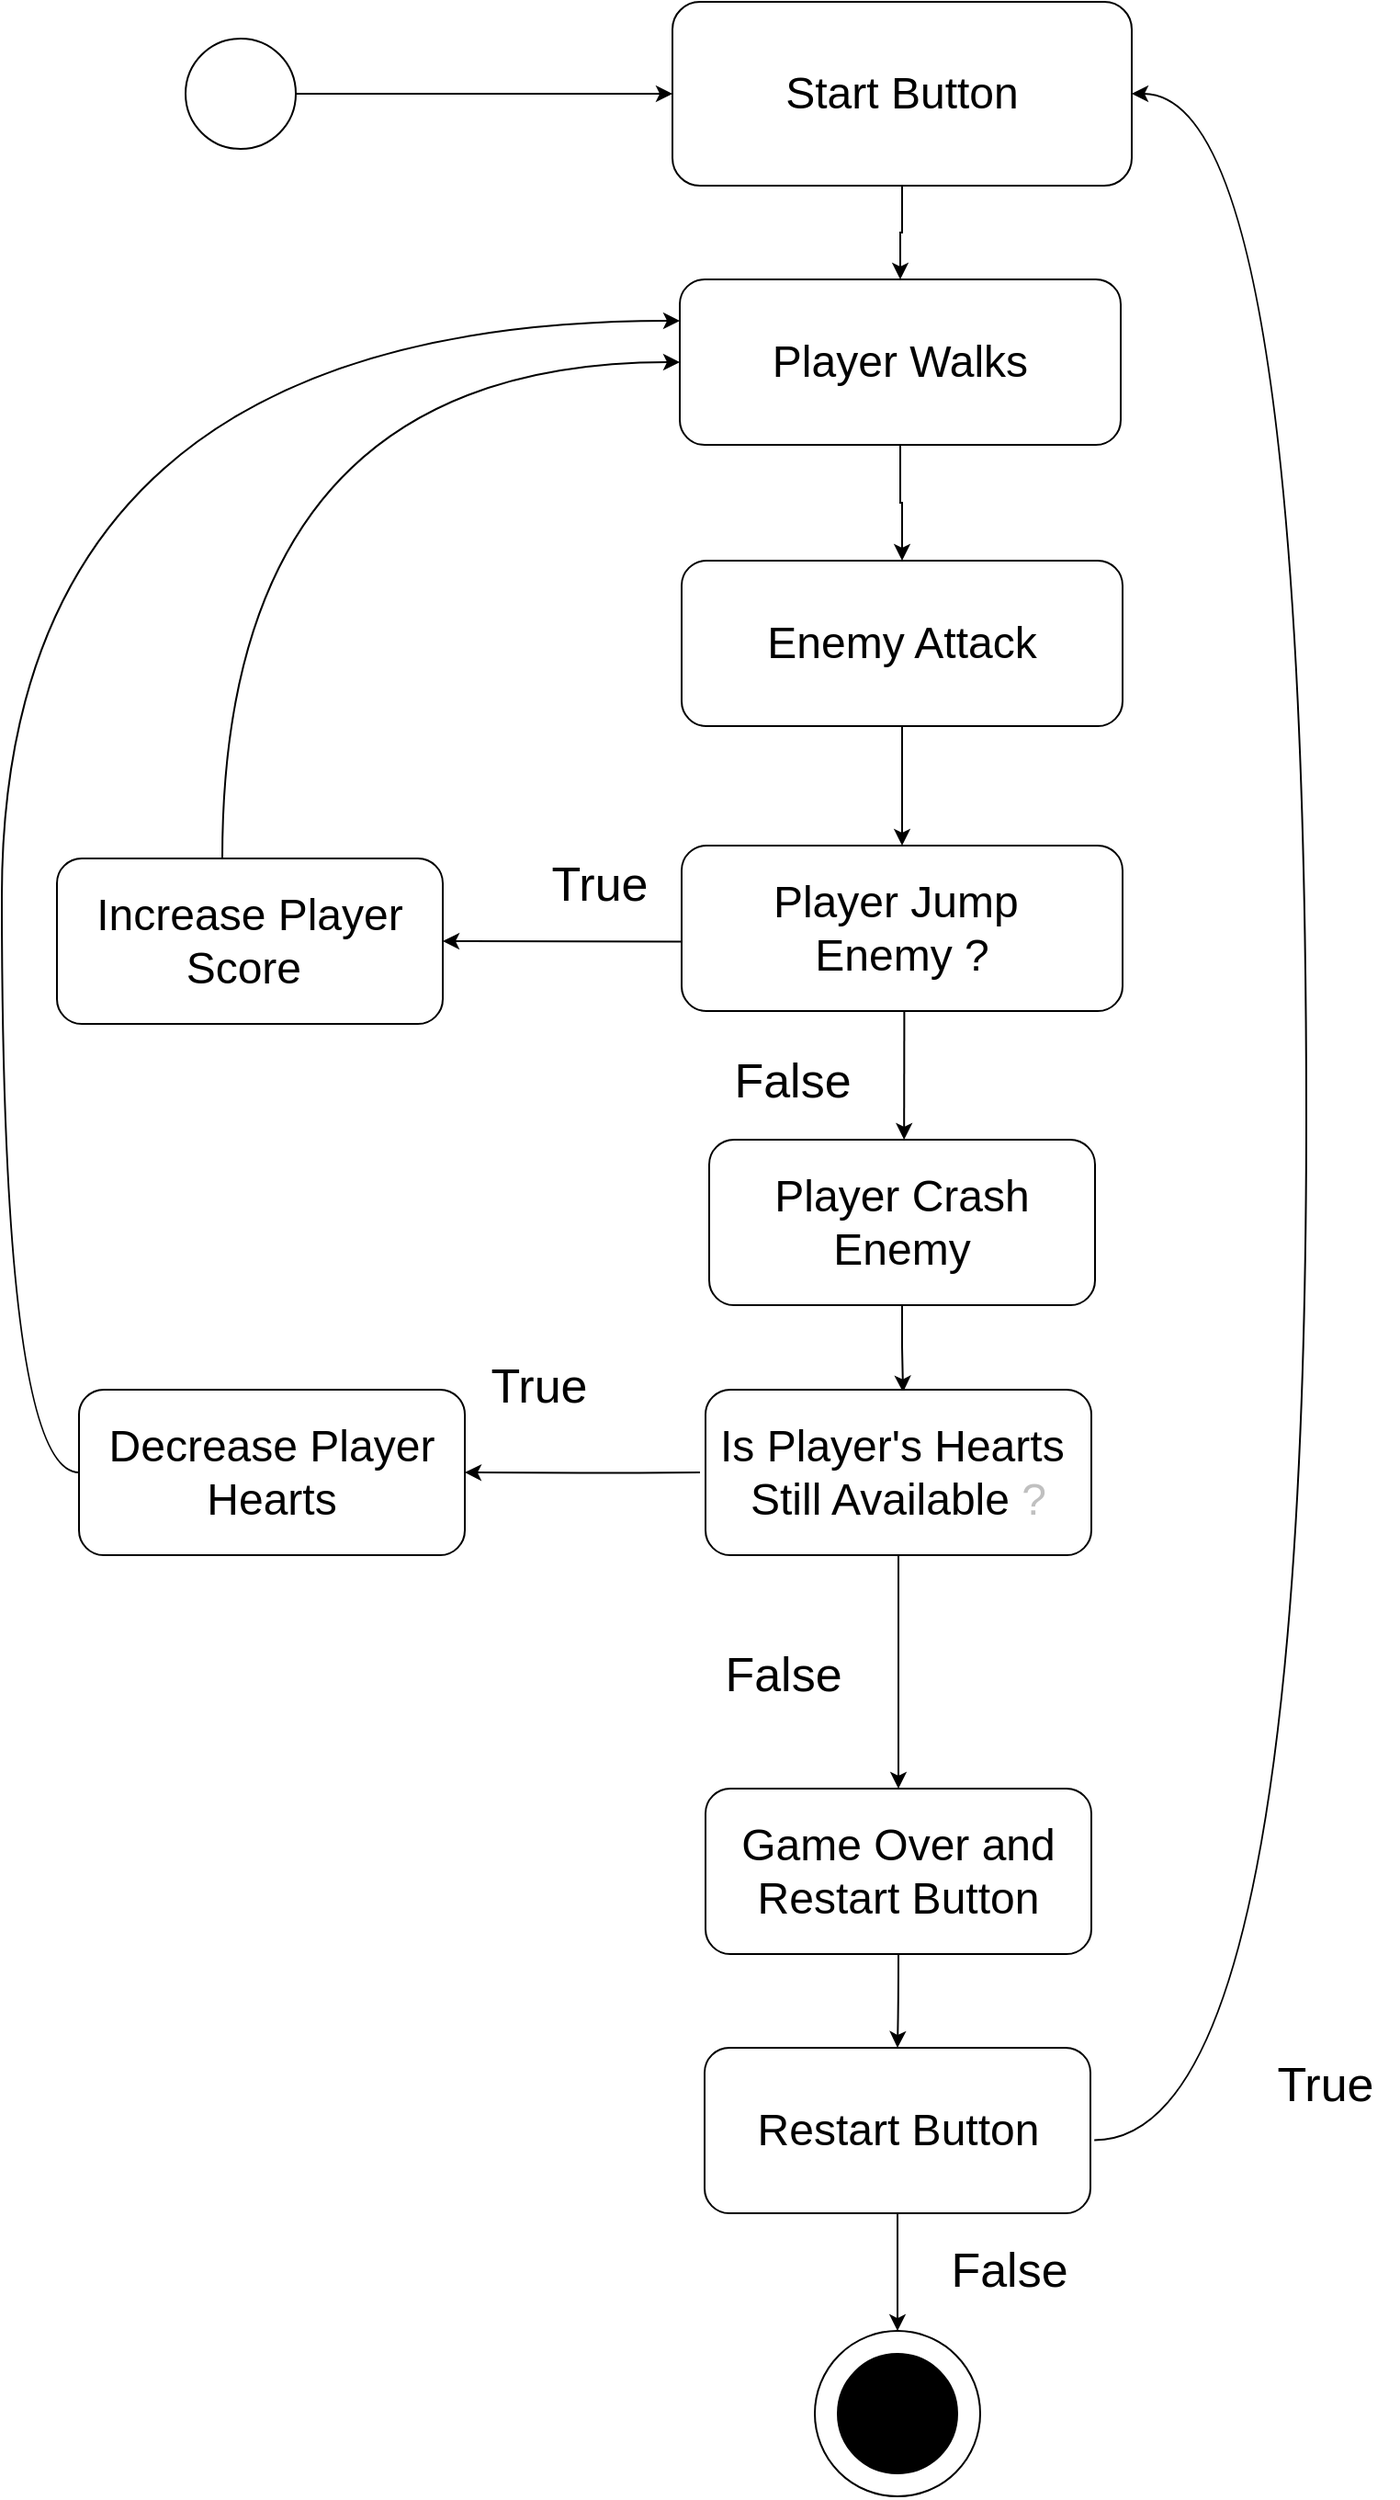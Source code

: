 <mxfile version="27.0.9" pages="3">
  <diagram id="T16PAVgMD9fqnAMJHyoN" name="State Diagrams">
    <mxGraphModel dx="1840" dy="1138" grid="1" gridSize="10" guides="1" tooltips="1" connect="1" arrows="1" fold="1" page="0" pageScale="1" pageWidth="850" pageHeight="1100" math="0" shadow="0">
      <root>
        <mxCell id="0" />
        <mxCell id="1" parent="0" />
        <mxCell id="FSPYU60QLCUDP6EqwfmJ-58" style="edgeStyle=orthogonalEdgeStyle;rounded=0;orthogonalLoop=1;jettySize=auto;html=1;" parent="1" source="FSPYU60QLCUDP6EqwfmJ-42" target="FSPYU60QLCUDP6EqwfmJ-43" edge="1">
          <mxGeometry relative="1" as="geometry" />
        </mxCell>
        <mxCell id="FSPYU60QLCUDP6EqwfmJ-42" value="" style="ellipse;html=1;" parent="1" vertex="1">
          <mxGeometry x="570" y="750" width="60" height="60" as="geometry" />
        </mxCell>
        <mxCell id="FSPYU60QLCUDP6EqwfmJ-60" style="edgeStyle=orthogonalEdgeStyle;rounded=0;orthogonalLoop=1;jettySize=auto;html=1;" parent="1" source="FSPYU60QLCUDP6EqwfmJ-43" target="FSPYU60QLCUDP6EqwfmJ-45" edge="1">
          <mxGeometry relative="1" as="geometry" />
        </mxCell>
        <mxCell id="FSPYU60QLCUDP6EqwfmJ-43" value="&lt;font style=&quot;font-size: 24px;&quot;&gt;Start Button&lt;/font&gt;" style="rounded=1;whiteSpace=wrap;html=1;" parent="1" vertex="1">
          <mxGeometry x="835" y="730" width="250" height="100" as="geometry" />
        </mxCell>
        <mxCell id="FSPYU60QLCUDP6EqwfmJ-61" style="edgeStyle=orthogonalEdgeStyle;rounded=0;orthogonalLoop=1;jettySize=auto;html=1;" parent="1" source="FSPYU60QLCUDP6EqwfmJ-45" target="FSPYU60QLCUDP6EqwfmJ-46" edge="1">
          <mxGeometry relative="1" as="geometry" />
        </mxCell>
        <mxCell id="FSPYU60QLCUDP6EqwfmJ-45" value="&lt;font style=&quot;font-size: 24px;&quot;&gt;Player Walks&lt;/font&gt;" style="rounded=1;whiteSpace=wrap;html=1;" parent="1" vertex="1">
          <mxGeometry x="839" y="881" width="240" height="90" as="geometry" />
        </mxCell>
        <mxCell id="FSPYU60QLCUDP6EqwfmJ-90" style="edgeStyle=orthogonalEdgeStyle;curved=1;rounded=0;orthogonalLoop=1;jettySize=auto;html=1;entryX=0.5;entryY=0;entryDx=0;entryDy=0;" parent="1" source="FSPYU60QLCUDP6EqwfmJ-46" target="20Vrr0Z5wNa73pxblmch-1" edge="1">
          <mxGeometry relative="1" as="geometry">
            <mxPoint x="960" y="1170" as="targetPoint" />
          </mxGeometry>
        </mxCell>
        <mxCell id="FSPYU60QLCUDP6EqwfmJ-46" value="&lt;font style=&quot;font-size: 24px;&quot;&gt;Enemy Attack&lt;/font&gt;" style="rounded=1;whiteSpace=wrap;html=1;" parent="1" vertex="1">
          <mxGeometry x="840" y="1034" width="240" height="90" as="geometry" />
        </mxCell>
        <mxCell id="FSPYU60QLCUDP6EqwfmJ-64" style="edgeStyle=orthogonalEdgeStyle;rounded=0;orthogonalLoop=1;jettySize=auto;html=1;entryX=0.512;entryY=0.015;entryDx=0;entryDy=0;entryPerimeter=0;" parent="1" source="FSPYU60QLCUDP6EqwfmJ-47" target="20Vrr0Z5wNa73pxblmch-4" edge="1">
          <mxGeometry relative="1" as="geometry">
            <mxPoint x="959" y="1496" as="targetPoint" />
          </mxGeometry>
        </mxCell>
        <mxCell id="FSPYU60QLCUDP6EqwfmJ-47" value="&lt;font style=&quot;font-size: 24px;&quot;&gt;Player Crash Enemy&lt;/font&gt;" style="rounded=1;whiteSpace=wrap;html=1;" parent="1" vertex="1">
          <mxGeometry x="855" y="1349" width="210" height="90" as="geometry" />
        </mxCell>
        <mxCell id="FSPYU60QLCUDP6EqwfmJ-68" style="edgeStyle=orthogonalEdgeStyle;curved=1;rounded=0;orthogonalLoop=1;jettySize=auto;html=1;entryX=0;entryY=0.5;entryDx=0;entryDy=0;" parent="1" source="FSPYU60QLCUDP6EqwfmJ-50" target="FSPYU60QLCUDP6EqwfmJ-45" edge="1">
          <mxGeometry relative="1" as="geometry">
            <Array as="points">
              <mxPoint x="590" y="926" />
            </Array>
          </mxGeometry>
        </mxCell>
        <mxCell id="FSPYU60QLCUDP6EqwfmJ-50" value="&lt;span style=&quot;font-size: 24px;&quot;&gt;Increase Player Score&amp;nbsp;&lt;/span&gt;" style="rounded=1;whiteSpace=wrap;html=1;" parent="1" vertex="1">
          <mxGeometry x="500" y="1196" width="210" height="90" as="geometry" />
        </mxCell>
        <mxCell id="FSPYU60QLCUDP6EqwfmJ-70" style="edgeStyle=orthogonalEdgeStyle;curved=1;rounded=0;orthogonalLoop=1;jettySize=auto;html=1;entryX=0;entryY=0.25;entryDx=0;entryDy=0;exitX=0;exitY=0.5;exitDx=0;exitDy=0;" parent="1" source="FSPYU60QLCUDP6EqwfmJ-51" target="FSPYU60QLCUDP6EqwfmJ-45" edge="1">
          <mxGeometry relative="1" as="geometry">
            <Array as="points">
              <mxPoint x="470" y="1530" />
              <mxPoint x="470" y="903" />
            </Array>
          </mxGeometry>
        </mxCell>
        <mxCell id="FSPYU60QLCUDP6EqwfmJ-51" value="&lt;span style=&quot;font-size: 24px;&quot;&gt;Decrease Player Hearts&lt;/span&gt;" style="rounded=1;whiteSpace=wrap;html=1;" parent="1" vertex="1">
          <mxGeometry x="512" y="1485" width="210" height="90" as="geometry" />
        </mxCell>
        <mxCell id="FSPYU60QLCUDP6EqwfmJ-78" style="edgeStyle=orthogonalEdgeStyle;curved=1;rounded=0;orthogonalLoop=1;jettySize=auto;html=1;" parent="1" source="FSPYU60QLCUDP6EqwfmJ-52" target="20Vrr0Z5wNa73pxblmch-5" edge="1">
          <mxGeometry relative="1" as="geometry">
            <mxPoint x="959" y="1843" as="targetPoint" />
          </mxGeometry>
        </mxCell>
        <mxCell id="FSPYU60QLCUDP6EqwfmJ-52" value="&lt;span style=&quot;font-size: 24px;&quot;&gt;Game Over and Restart Button&lt;/span&gt;" style="rounded=1;whiteSpace=wrap;html=1;" parent="1" vertex="1">
          <mxGeometry x="853" y="1702" width="210" height="90" as="geometry" />
        </mxCell>
        <mxCell id="FSPYU60QLCUDP6EqwfmJ-65" style="edgeStyle=orthogonalEdgeStyle;rounded=0;orthogonalLoop=1;jettySize=auto;html=1;exitX=0.5;exitY=1;exitDx=0;exitDy=0;" parent="1" source="20Vrr0Z5wNa73pxblmch-4" target="FSPYU60QLCUDP6EqwfmJ-52" edge="1">
          <mxGeometry relative="1" as="geometry">
            <mxPoint x="959" y="1620" as="sourcePoint" />
          </mxGeometry>
        </mxCell>
        <mxCell id="FSPYU60QLCUDP6EqwfmJ-66" style="edgeStyle=orthogonalEdgeStyle;curved=1;rounded=0;orthogonalLoop=1;jettySize=auto;html=1;entryX=1;entryY=0.5;entryDx=0;entryDy=0;" parent="1" target="FSPYU60QLCUDP6EqwfmJ-51" edge="1">
          <mxGeometry relative="1" as="geometry">
            <mxPoint x="850" y="1530" as="sourcePoint" />
          </mxGeometry>
        </mxCell>
        <mxCell id="FSPYU60QLCUDP6EqwfmJ-73" value="" style="ellipse;html=1;" parent="1" vertex="1">
          <mxGeometry x="912.5" y="1997.04" width="90" height="90" as="geometry" />
        </mxCell>
        <mxCell id="FSPYU60QLCUDP6EqwfmJ-74" value="" style="ellipse;fillColor=strokeColor;html=1;" parent="1" vertex="1">
          <mxGeometry x="925" y="2009.54" width="65" height="65" as="geometry" />
        </mxCell>
        <mxCell id="FSPYU60QLCUDP6EqwfmJ-77" style="edgeStyle=orthogonalEdgeStyle;curved=1;rounded=0;orthogonalLoop=1;jettySize=auto;html=1;entryX=1;entryY=0.5;entryDx=0;entryDy=0;exitX=1.01;exitY=0.558;exitDx=0;exitDy=0;exitPerimeter=0;" parent="1" source="20Vrr0Z5wNa73pxblmch-5" target="FSPYU60QLCUDP6EqwfmJ-43" edge="1">
          <mxGeometry relative="1" as="geometry">
            <Array as="points">
              <mxPoint x="1180" y="1893" />
              <mxPoint x="1180" y="780" />
            </Array>
            <mxPoint x="1105" y="1974" as="sourcePoint" />
          </mxGeometry>
        </mxCell>
        <mxCell id="FSPYU60QLCUDP6EqwfmJ-79" style="edgeStyle=orthogonalEdgeStyle;curved=1;rounded=0;orthogonalLoop=1;jettySize=auto;html=1;entryX=0.5;entryY=0;entryDx=0;entryDy=0;exitX=0.5;exitY=1;exitDx=0;exitDy=0;" parent="1" source="20Vrr0Z5wNa73pxblmch-5" target="FSPYU60QLCUDP6EqwfmJ-73" edge="1">
          <mxGeometry relative="1" as="geometry">
            <mxPoint x="959.077" y="1944.0" as="sourcePoint" />
          </mxGeometry>
        </mxCell>
        <mxCell id="FSPYU60QLCUDP6EqwfmJ-81" value="True" style="text;html=1;align=center;verticalAlign=middle;resizable=0;points=[];autosize=1;strokeColor=none;fillColor=none;fontSize=26;" parent="1" vertex="1">
          <mxGeometry x="1150" y="1843" width="80" height="40" as="geometry" />
        </mxCell>
        <mxCell id="FSPYU60QLCUDP6EqwfmJ-82" value="False" style="text;html=1;align=center;verticalAlign=middle;resizable=0;points=[];autosize=1;strokeColor=none;fillColor=none;fontSize=26;" parent="1" vertex="1">
          <mxGeometry x="973" y="1944.04" width="90" height="40" as="geometry" />
        </mxCell>
        <mxCell id="FSPYU60QLCUDP6EqwfmJ-83" value="True" style="text;html=1;align=center;verticalAlign=middle;resizable=0;points=[];autosize=1;strokeColor=none;fillColor=none;fontSize=26;" parent="1" vertex="1">
          <mxGeometry x="722" y="1463" width="80" height="40" as="geometry" />
        </mxCell>
        <mxCell id="FSPYU60QLCUDP6EqwfmJ-84" value="False" style="text;html=1;align=center;verticalAlign=middle;resizable=0;points=[];autosize=1;strokeColor=none;fillColor=none;fontSize=26;" parent="1" vertex="1">
          <mxGeometry x="850" y="1620" width="90" height="40" as="geometry" />
        </mxCell>
        <mxCell id="FSPYU60QLCUDP6EqwfmJ-91" style="edgeStyle=orthogonalEdgeStyle;curved=1;rounded=0;orthogonalLoop=1;jettySize=auto;html=1;exitX=0.505;exitY=1.001;exitDx=0;exitDy=0;exitPerimeter=0;" parent="1" edge="1" source="20Vrr0Z5wNa73pxblmch-1">
          <mxGeometry relative="1" as="geometry">
            <mxPoint x="959.077" y="1309.957" as="sourcePoint" />
            <mxPoint x="961.077" y="1349" as="targetPoint" />
            <Array as="points">
              <mxPoint x="961" y="1310" />
              <mxPoint x="961" y="1310" />
            </Array>
          </mxGeometry>
        </mxCell>
        <mxCell id="FSPYU60QLCUDP6EqwfmJ-92" style="edgeStyle=orthogonalEdgeStyle;curved=1;rounded=0;orthogonalLoop=1;jettySize=auto;html=1;exitX=0.003;exitY=0.581;exitDx=0;exitDy=0;exitPerimeter=0;" parent="1" source="20Vrr0Z5wNa73pxblmch-1" target="FSPYU60QLCUDP6EqwfmJ-50" edge="1">
          <mxGeometry relative="1" as="geometry">
            <mxPoint x="835" y="1240" as="sourcePoint" />
          </mxGeometry>
        </mxCell>
        <mxCell id="FSPYU60QLCUDP6EqwfmJ-93" value="True" style="text;html=1;align=center;verticalAlign=middle;resizable=0;points=[];autosize=1;strokeColor=none;fillColor=none;fontSize=26;" parent="1" vertex="1">
          <mxGeometry x="755" y="1190" width="80" height="40" as="geometry" />
        </mxCell>
        <mxCell id="FSPYU60QLCUDP6EqwfmJ-94" value="False" style="text;html=1;align=center;verticalAlign=middle;resizable=0;points=[];autosize=1;strokeColor=none;fillColor=none;fontSize=26;" parent="1" vertex="1">
          <mxGeometry x="855" y="1297" width="90" height="40" as="geometry" />
        </mxCell>
        <mxCell id="20Vrr0Z5wNa73pxblmch-1" value="&lt;span style=&quot;font-size: 24px;&quot;&gt;Player Jump&amp;nbsp;&lt;/span&gt;&lt;div&gt;&lt;span style=&quot;font-size: 24px;&quot;&gt;Enemy ?&lt;/span&gt;&lt;/div&gt;" style="rounded=1;whiteSpace=wrap;html=1;" vertex="1" parent="1">
          <mxGeometry x="840" y="1189" width="240" height="90" as="geometry" />
        </mxCell>
        <mxCell id="20Vrr0Z5wNa73pxblmch-4" value="&lt;span style=&quot;font-size: 24px;&quot;&gt;Is Player&#39;s Hearts&amp;nbsp;&lt;/span&gt;&lt;div&gt;&lt;span style=&quot;font-size: 24px;&quot;&gt;Still Available&lt;/span&gt;&lt;span style=&quot;color: rgb(192, 192, 192); font-size: 24px; background-color: transparent;&quot;&gt;&amp;nbsp;?&lt;/span&gt;&lt;/div&gt;" style="rounded=1;whiteSpace=wrap;html=1;" vertex="1" parent="1">
          <mxGeometry x="853" y="1485" width="210" height="90" as="geometry" />
        </mxCell>
        <mxCell id="20Vrr0Z5wNa73pxblmch-5" value="&lt;span style=&quot;font-size: 24px;&quot;&gt;Restart Button&lt;/span&gt;" style="rounded=1;whiteSpace=wrap;html=1;" vertex="1" parent="1">
          <mxGeometry x="852.5" y="1843" width="210" height="90" as="geometry" />
        </mxCell>
      </root>
    </mxGraphModel>
  </diagram>
  <diagram id="iEk0Q3Eqa8m4GMeRP_Q_" name="Diagram Context">
    <mxGraphModel dx="1744" dy="1323" grid="1" gridSize="10" guides="1" tooltips="1" connect="1" arrows="1" fold="1" page="0" pageScale="1" pageWidth="850" pageHeight="1100" math="0" shadow="0">
      <root>
        <mxCell id="0" />
        <mxCell id="1" parent="0" />
        <mxCell id="yoN1Pa8hM3IIy74HRjsv-6" style="edgeStyle=orthogonalEdgeStyle;rounded=0;orthogonalLoop=1;jettySize=auto;html=1;entryX=0.5;entryY=0;entryDx=0;entryDy=0;" edge="1" parent="1" source="yoN1Pa8hM3IIy74HRjsv-1" target="yoN1Pa8hM3IIy74HRjsv-3">
          <mxGeometry relative="1" as="geometry">
            <Array as="points">
              <mxPoint x="230" y="30" />
              <mxPoint x="430" y="30" />
            </Array>
          </mxGeometry>
        </mxCell>
        <mxCell id="yoN1Pa8hM3IIy74HRjsv-7" style="edgeStyle=orthogonalEdgeStyle;rounded=0;orthogonalLoop=1;jettySize=auto;html=1;entryX=0.25;entryY=1;entryDx=0;entryDy=0;" edge="1" parent="1" source="yoN1Pa8hM3IIy74HRjsv-1" target="yoN1Pa8hM3IIy74HRjsv-2">
          <mxGeometry relative="1" as="geometry">
            <mxPoint x="210" y="245" as="targetPoint" />
            <Array as="points">
              <mxPoint x="210" y="220" />
              <mxPoint x="-40" y="220" />
            </Array>
          </mxGeometry>
        </mxCell>
        <mxCell id="yoN1Pa8hM3IIy74HRjsv-16" style="edgeStyle=orthogonalEdgeStyle;rounded=0;orthogonalLoop=1;jettySize=auto;html=1;entryX=0.25;entryY=0;entryDx=0;entryDy=0;" edge="1" parent="1" source="yoN1Pa8hM3IIy74HRjsv-1" target="yoN1Pa8hM3IIy74HRjsv-2">
          <mxGeometry relative="1" as="geometry">
            <mxPoint x="210" y="-23" as="targetPoint" />
            <Array as="points">
              <mxPoint x="210" y="20" />
              <mxPoint x="-40" y="20" />
            </Array>
          </mxGeometry>
        </mxCell>
        <mxCell id="yoN1Pa8hM3IIy74HRjsv-1" value="0&amp;nbsp;&lt;div&gt;Actulia Game&amp;nbsp;&lt;/div&gt;&lt;div&gt;P5JS Base&lt;/div&gt;" style="ellipse;whiteSpace=wrap;html=1;aspect=fixed;" vertex="1" parent="1">
          <mxGeometry x="160" y="70" width="100" height="100" as="geometry" />
        </mxCell>
        <mxCell id="yoN1Pa8hM3IIy74HRjsv-2" value="Player" style="rounded=0;whiteSpace=wrap;html=1;" vertex="1" parent="1">
          <mxGeometry x="-70" y="90" width="120" height="60" as="geometry" />
        </mxCell>
        <mxCell id="yoN1Pa8hM3IIy74HRjsv-3" value="Enemy" style="rounded=0;whiteSpace=wrap;html=1;" vertex="1" parent="1">
          <mxGeometry x="370" y="90" width="120" height="60" as="geometry" />
        </mxCell>
        <mxCell id="yoN1Pa8hM3IIy74HRjsv-8" style="edgeStyle=orthogonalEdgeStyle;rounded=0;orthogonalLoop=1;jettySize=auto;html=1;entryX=0.27;entryY=0.97;entryDx=0;entryDy=0;entryPerimeter=0;" edge="1" parent="1" source="yoN1Pa8hM3IIy74HRjsv-2" target="yoN1Pa8hM3IIy74HRjsv-1">
          <mxGeometry relative="1" as="geometry">
            <Array as="points">
              <mxPoint x="-10" y="190" />
              <mxPoint x="187" y="190" />
            </Array>
          </mxGeometry>
        </mxCell>
        <mxCell id="yoN1Pa8hM3IIy74HRjsv-9" style="edgeStyle=orthogonalEdgeStyle;rounded=0;orthogonalLoop=1;jettySize=auto;html=1;entryX=0.71;entryY=0.97;entryDx=0;entryDy=0;entryPerimeter=0;" edge="1" parent="1" source="yoN1Pa8hM3IIy74HRjsv-3" target="yoN1Pa8hM3IIy74HRjsv-1">
          <mxGeometry relative="1" as="geometry">
            <Array as="points">
              <mxPoint x="430" y="200" />
              <mxPoint x="231" y="200" />
            </Array>
          </mxGeometry>
        </mxCell>
        <mxCell id="yoN1Pa8hM3IIy74HRjsv-11" value="Attack Player" style="text;html=1;align=left;verticalAlign=middle;resizable=0;points=[];autosize=1;strokeColor=none;fillColor=none;" vertex="1" parent="1">
          <mxGeometry x="290" y="170" width="90" height="30" as="geometry" />
        </mxCell>
        <mxCell id="yoN1Pa8hM3IIy74HRjsv-12" value="Jump Enemy" style="text;html=1;align=center;verticalAlign=middle;resizable=0;points=[];autosize=1;strokeColor=none;fillColor=none;" vertex="1" parent="1">
          <mxGeometry x="280" y="30" width="90" height="30" as="geometry" />
        </mxCell>
        <mxCell id="yoN1Pa8hM3IIy74HRjsv-13" value="Increase Score" style="text;html=1;align=right;verticalAlign=middle;resizable=0;points=[];autosize=1;strokeColor=none;fillColor=none;" vertex="1" parent="1">
          <mxGeometry x="10" y="190" width="100" height="30" as="geometry" />
        </mxCell>
        <mxCell id="yoN1Pa8hM3IIy74HRjsv-14" value="Jump Enemy" style="text;html=1;align=center;verticalAlign=middle;resizable=0;points=[];autosize=1;strokeColor=none;fillColor=none;" vertex="1" parent="1">
          <mxGeometry x="20" y="160" width="90" height="30" as="geometry" />
        </mxCell>
        <mxCell id="yoN1Pa8hM3IIy74HRjsv-17" value="Decrease Heart" style="text;html=1;align=center;verticalAlign=middle;resizable=0;points=[];autosize=1;strokeColor=none;fillColor=none;" vertex="1" parent="1">
          <mxGeometry x="30" y="-10" width="110" height="30" as="geometry" />
        </mxCell>
        <mxCell id="NUV8uvSSPO-n9mqTAKex-1" style="edgeStyle=orthogonalEdgeStyle;rounded=0;orthogonalLoop=1;jettySize=auto;html=1;entryX=0.27;entryY=0.05;entryDx=0;entryDy=0;entryPerimeter=0;" edge="1" parent="1" source="yoN1Pa8hM3IIy74HRjsv-2" target="yoN1Pa8hM3IIy74HRjsv-1">
          <mxGeometry relative="1" as="geometry">
            <Array as="points">
              <mxPoint x="-10" y="60" />
              <mxPoint x="187" y="60" />
            </Array>
          </mxGeometry>
        </mxCell>
        <mxCell id="NUV8uvSSPO-n9mqTAKex-3" value="Walk to Enemy" style="text;html=1;align=center;verticalAlign=middle;resizable=0;points=[];autosize=1;strokeColor=none;fillColor=none;" vertex="1" parent="1">
          <mxGeometry x="20" y="30" width="100" height="30" as="geometry" />
        </mxCell>
      </root>
    </mxGraphModel>
  </diagram>
  <diagram id="UmjiGsebAxLek2AVR1Ag" name="Data Flow Diagram">
    <mxGraphModel dx="1034" dy="1110" grid="1" gridSize="10" guides="1" tooltips="1" connect="1" arrows="1" fold="1" page="0" pageScale="1" pageWidth="850" pageHeight="1100" math="0" shadow="0">
      <root>
        <mxCell id="0" />
        <mxCell id="1" parent="0" />
        <mxCell id="pyFGrYPpcZ132LdNJAXB-23" style="edgeStyle=orthogonalEdgeStyle;rounded=0;orthogonalLoop=1;jettySize=auto;html=1;entryX=0;entryY=0.5;entryDx=0;entryDy=0;" edge="1" parent="1" source="B4j9bbEWpDl9m789sNPX-6" target="pyFGrYPpcZ132LdNJAXB-18">
          <mxGeometry relative="1" as="geometry" />
        </mxCell>
        <mxCell id="B4j9bbEWpDl9m789sNPX-6" value="Player" style="rounded=0;whiteSpace=wrap;html=1;" vertex="1" parent="1">
          <mxGeometry x="30" y="60" width="120" height="60" as="geometry" />
        </mxCell>
        <mxCell id="pyFGrYPpcZ132LdNJAXB-29" style="edgeStyle=orthogonalEdgeStyle;rounded=0;orthogonalLoop=1;jettySize=auto;html=1;entryX=1;entryY=0.5;entryDx=0;entryDy=0;" edge="1" parent="1" source="B4j9bbEWpDl9m789sNPX-7" target="pyFGrYPpcZ132LdNJAXB-28">
          <mxGeometry relative="1" as="geometry" />
        </mxCell>
        <mxCell id="B4j9bbEWpDl9m789sNPX-7" value="Enemy" style="rounded=0;whiteSpace=wrap;html=1;" vertex="1" parent="1">
          <mxGeometry x="610" y="60" width="120" height="60" as="geometry" />
        </mxCell>
        <mxCell id="B4j9bbEWpDl9m789sNPX-12" value="crash with enemy" style="text;html=1;align=center;verticalAlign=middle;resizable=0;points=[];autosize=1;strokeColor=none;fillColor=none;" vertex="1" parent="1">
          <mxGeometry x="515" y="-20" width="120" height="30" as="geometry" />
        </mxCell>
        <mxCell id="B4j9bbEWpDl9m789sNPX-13" value="Increase Score" style="text;html=1;align=right;verticalAlign=middle;resizable=0;points=[];autosize=1;strokeColor=none;fillColor=none;" vertex="1" parent="1">
          <mxGeometry x="350" y="220" width="100" height="30" as="geometry" />
        </mxCell>
        <mxCell id="B4j9bbEWpDl9m789sNPX-15" value="Decrease Heart" style="text;html=1;align=center;verticalAlign=middle;resizable=0;points=[];autosize=1;strokeColor=none;fillColor=none;" vertex="1" parent="1">
          <mxGeometry x="340" y="-60" width="110" height="30" as="geometry" />
        </mxCell>
        <mxCell id="B4j9bbEWpDl9m789sNPX-16" value="DS Heart" style="html=1;dashed=0;whiteSpace=wrap;shape=partialRectangle;right=0;left=0;" vertex="1" parent="1">
          <mxGeometry x="405" y="-100" width="100" height="30" as="geometry" />
        </mxCell>
        <mxCell id="B4j9bbEWpDl9m789sNPX-17" value="DS Score" style="html=1;dashed=0;whiteSpace=wrap;shape=partialRectangle;right=0;left=0;" vertex="1" parent="1">
          <mxGeometry x="420" y="260" width="100" height="30" as="geometry" />
        </mxCell>
        <mxCell id="pyFGrYPpcZ132LdNJAXB-22" style="edgeStyle=orthogonalEdgeStyle;rounded=0;orthogonalLoop=1;jettySize=auto;html=1;entryX=0;entryY=0.5;entryDx=0;entryDy=0;" edge="1" parent="1" source="pyFGrYPpcZ132LdNJAXB-18" target="pyFGrYPpcZ132LdNJAXB-19">
          <mxGeometry relative="1" as="geometry">
            <Array as="points">
              <mxPoint x="260" y="10" />
            </Array>
          </mxGeometry>
        </mxCell>
        <mxCell id="pyFGrYPpcZ132LdNJAXB-25" style="edgeStyle=orthogonalEdgeStyle;rounded=0;orthogonalLoop=1;jettySize=auto;html=1;entryX=0;entryY=0.5;entryDx=0;entryDy=0;" edge="1" parent="1" source="pyFGrYPpcZ132LdNJAXB-18" target="pyFGrYPpcZ132LdNJAXB-24">
          <mxGeometry relative="1" as="geometry">
            <Array as="points">
              <mxPoint x="260" y="168" />
            </Array>
          </mxGeometry>
        </mxCell>
        <mxCell id="pyFGrYPpcZ132LdNJAXB-18" value="&lt;div&gt;&lt;span style=&quot;background-color: transparent; color: light-dark(rgb(0, 0, 0), rgb(255, 255, 255));&quot;&gt;Walk To Enemy&lt;/span&gt;&lt;/div&gt;" style="ellipse;whiteSpace=wrap;html=1;" vertex="1" parent="1">
          <mxGeometry x="200" y="50" width="120" height="80" as="geometry" />
        </mxCell>
        <mxCell id="pyFGrYPpcZ132LdNJAXB-20" style="edgeStyle=orthogonalEdgeStyle;rounded=0;orthogonalLoop=1;jettySize=auto;html=1;entryX=0.5;entryY=0;entryDx=0;entryDy=0;" edge="1" parent="1" source="pyFGrYPpcZ132LdNJAXB-19" target="B4j9bbEWpDl9m789sNPX-7">
          <mxGeometry relative="1" as="geometry" />
        </mxCell>
        <mxCell id="pyFGrYPpcZ132LdNJAXB-34" style="edgeStyle=orthogonalEdgeStyle;rounded=0;orthogonalLoop=1;jettySize=auto;html=1;" edge="1" parent="1" source="pyFGrYPpcZ132LdNJAXB-19" target="B4j9bbEWpDl9m789sNPX-16">
          <mxGeometry relative="1" as="geometry" />
        </mxCell>
        <mxCell id="pyFGrYPpcZ132LdNJAXB-36" style="edgeStyle=orthogonalEdgeStyle;rounded=0;orthogonalLoop=1;jettySize=auto;html=1;exitX=1;exitY=0;exitDx=0;exitDy=0;" edge="1" parent="1" source="pyFGrYPpcZ132LdNJAXB-19">
          <mxGeometry relative="1" as="geometry">
            <mxPoint x="500" y="260" as="targetPoint" />
            <Array as="points">
              <mxPoint x="487" y="-30" />
              <mxPoint x="740" y="-30" />
              <mxPoint x="740" y="220" />
              <mxPoint x="499" y="220" />
            </Array>
          </mxGeometry>
        </mxCell>
        <mxCell id="pyFGrYPpcZ132LdNJAXB-19" value="Crash" style="ellipse;whiteSpace=wrap;html=1;" vertex="1" parent="1">
          <mxGeometry x="410" y="-20" width="90" height="60" as="geometry" />
        </mxCell>
        <mxCell id="pyFGrYPpcZ132LdNJAXB-26" style="edgeStyle=orthogonalEdgeStyle;rounded=0;orthogonalLoop=1;jettySize=auto;html=1;entryX=0.5;entryY=1;entryDx=0;entryDy=0;" edge="1" parent="1" source="pyFGrYPpcZ132LdNJAXB-24" target="B4j9bbEWpDl9m789sNPX-7">
          <mxGeometry relative="1" as="geometry" />
        </mxCell>
        <mxCell id="pyFGrYPpcZ132LdNJAXB-24" value="Jump" style="ellipse;whiteSpace=wrap;html=1;" vertex="1" parent="1">
          <mxGeometry x="420" y="138" width="90" height="60" as="geometry" />
        </mxCell>
        <mxCell id="pyFGrYPpcZ132LdNJAXB-30" style="edgeStyle=orthogonalEdgeStyle;rounded=0;orthogonalLoop=1;jettySize=auto;html=1;entryX=1;entryY=0.5;entryDx=0;entryDy=0;" edge="1" parent="1" source="pyFGrYPpcZ132LdNJAXB-28" target="pyFGrYPpcZ132LdNJAXB-18">
          <mxGeometry relative="1" as="geometry" />
        </mxCell>
        <mxCell id="pyFGrYPpcZ132LdNJAXB-28" value="Attack" style="ellipse;whiteSpace=wrap;html=1;" vertex="1" parent="1">
          <mxGeometry x="410" y="60" width="95" height="60" as="geometry" />
        </mxCell>
        <mxCell id="pyFGrYPpcZ132LdNJAXB-31" value="attack player" style="text;html=1;align=center;verticalAlign=middle;resizable=0;points=[];autosize=1;strokeColor=none;fillColor=none;" vertex="1" parent="1">
          <mxGeometry x="515" y="60" width="90" height="30" as="geometry" />
        </mxCell>
        <mxCell id="pyFGrYPpcZ132LdNJAXB-32" value="jump from enemy" style="text;html=1;align=center;verticalAlign=middle;resizable=0;points=[];autosize=1;strokeColor=none;fillColor=none;" vertex="1" parent="1">
          <mxGeometry x="525" y="138" width="120" height="30" as="geometry" />
        </mxCell>
        <mxCell id="pyFGrYPpcZ132LdNJAXB-35" style="edgeStyle=orthogonalEdgeStyle;rounded=0;orthogonalLoop=1;jettySize=auto;html=1;entryX=0.459;entryY=0.009;entryDx=0;entryDy=0;entryPerimeter=0;" edge="1" parent="1" source="pyFGrYPpcZ132LdNJAXB-24" target="B4j9bbEWpDl9m789sNPX-17">
          <mxGeometry relative="1" as="geometry" />
        </mxCell>
        <mxCell id="pyFGrYPpcZ132LdNJAXB-37" value="stop increase score" style="text;html=1;align=center;verticalAlign=middle;resizable=0;points=[];autosize=1;strokeColor=none;fillColor=none;" vertex="1" parent="1">
          <mxGeometry x="502" y="194" width="130" height="30" as="geometry" />
        </mxCell>
      </root>
    </mxGraphModel>
  </diagram>
</mxfile>

